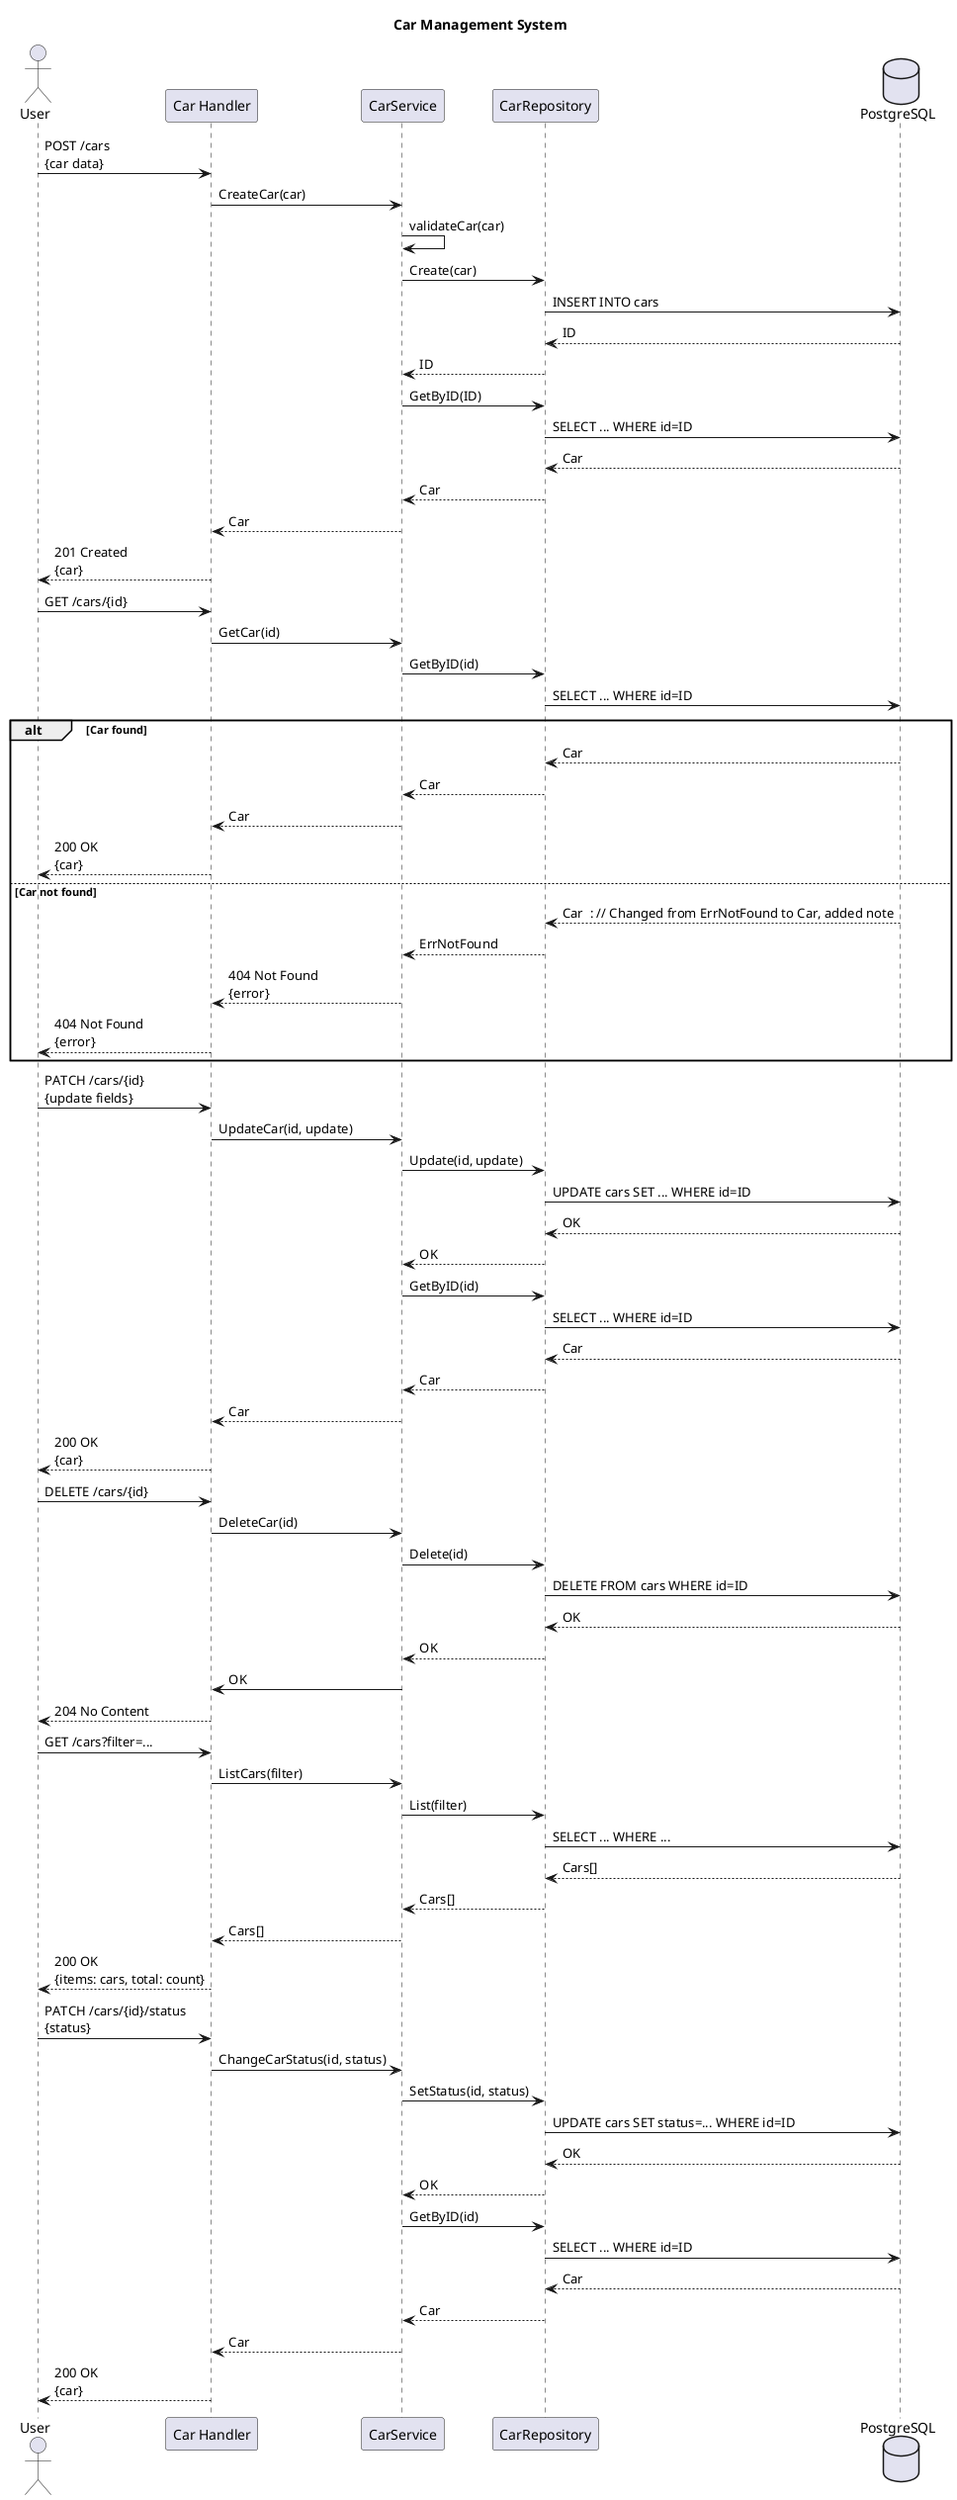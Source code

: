 @startuml

title Car Management System

actor User as user

  participant "Car Handler" as handler
  participant "CarService" as service
  participant "CarRepository" as repo
  database "PostgreSQL" as db


' Создание автомобиля
user -> handler: POST /cars\n{car data}
handler -> service: CreateCar(car)
service -> service: validateCar(car)
service -> repo: Create(car)
repo -> db: INSERT INTO cars
db --> repo: ID
repo --> service: ID
service -> repo: GetByID(ID)
repo -> db: SELECT ... WHERE id=ID
db --> repo: Car
repo --> service: Car
service --> handler: Car
handler --> user: 201 Created\n{car}

' Получение автомобиля
user -> handler: GET /cars/{id}
handler -> service: GetCar(id)
service -> repo: GetByID(id)
repo -> db: SELECT ... WHERE id=ID
alt Car found
  db --> repo: Car
  repo --> service: Car
  service --> handler: Car
  handler --> user: 200 OK\n{car}
else Car not found
  db --> repo: Car  : // Changed from ErrNotFound to Car, added note
  repo --> service: ErrNotFound
  service --> handler: 404 Not Found\n{error}
  handler --> user: 404 Not Found\n{error}
end

' Обновление автомобиля
user -> handler: PATCH /cars/{id}\n{update fields}
handler -> service: UpdateCar(id, update)
service -> repo: Update(id, update)
repo -> db: UPDATE cars SET ... WHERE id=ID
db --> repo: OK
repo --> service: OK
service -> repo: GetByID(id)
repo -> db: SELECT ... WHERE id=ID
db --> repo: Car
repo --> service: Car
service --> handler: Car
handler --> user: 200 OK\n{car}

' Удаление автомобиля
user -> handler: DELETE /cars/{id}
handler -> service: DeleteCar(id)
service -> repo: Delete(id)
repo -> db: DELETE FROM cars WHERE id=ID
db --> repo: OK
repo --> service: OK
service -> handler: OK
handler --> user: 204 No Content

' Список автомобилей
user -> handler: GET /cars?filter=...
handler -> service: ListCars(filter)
service -> repo: List(filter)
repo -> db: SELECT ... WHERE ...
db --> repo: Cars[]
repo --> service: Cars[]
service --> handler: Cars[]
handler --> user: 200 OK\n{items: cars, total: count}

' Изменение статуса
user -> handler: PATCH /cars/{id}/status\n{status}
handler -> service: ChangeCarStatus(id, status)
service -> repo: SetStatus(id, status)
repo -> db: UPDATE cars SET status=... WHERE id=ID
db --> repo: OK
repo --> service: OK
service -> repo: GetByID(id)
repo -> db: SELECT ... WHERE id=ID
db --> repo: Car
repo --> service: Car
service --> handler: Car
handler --> user: 200 OK\n{car}

@enduml
